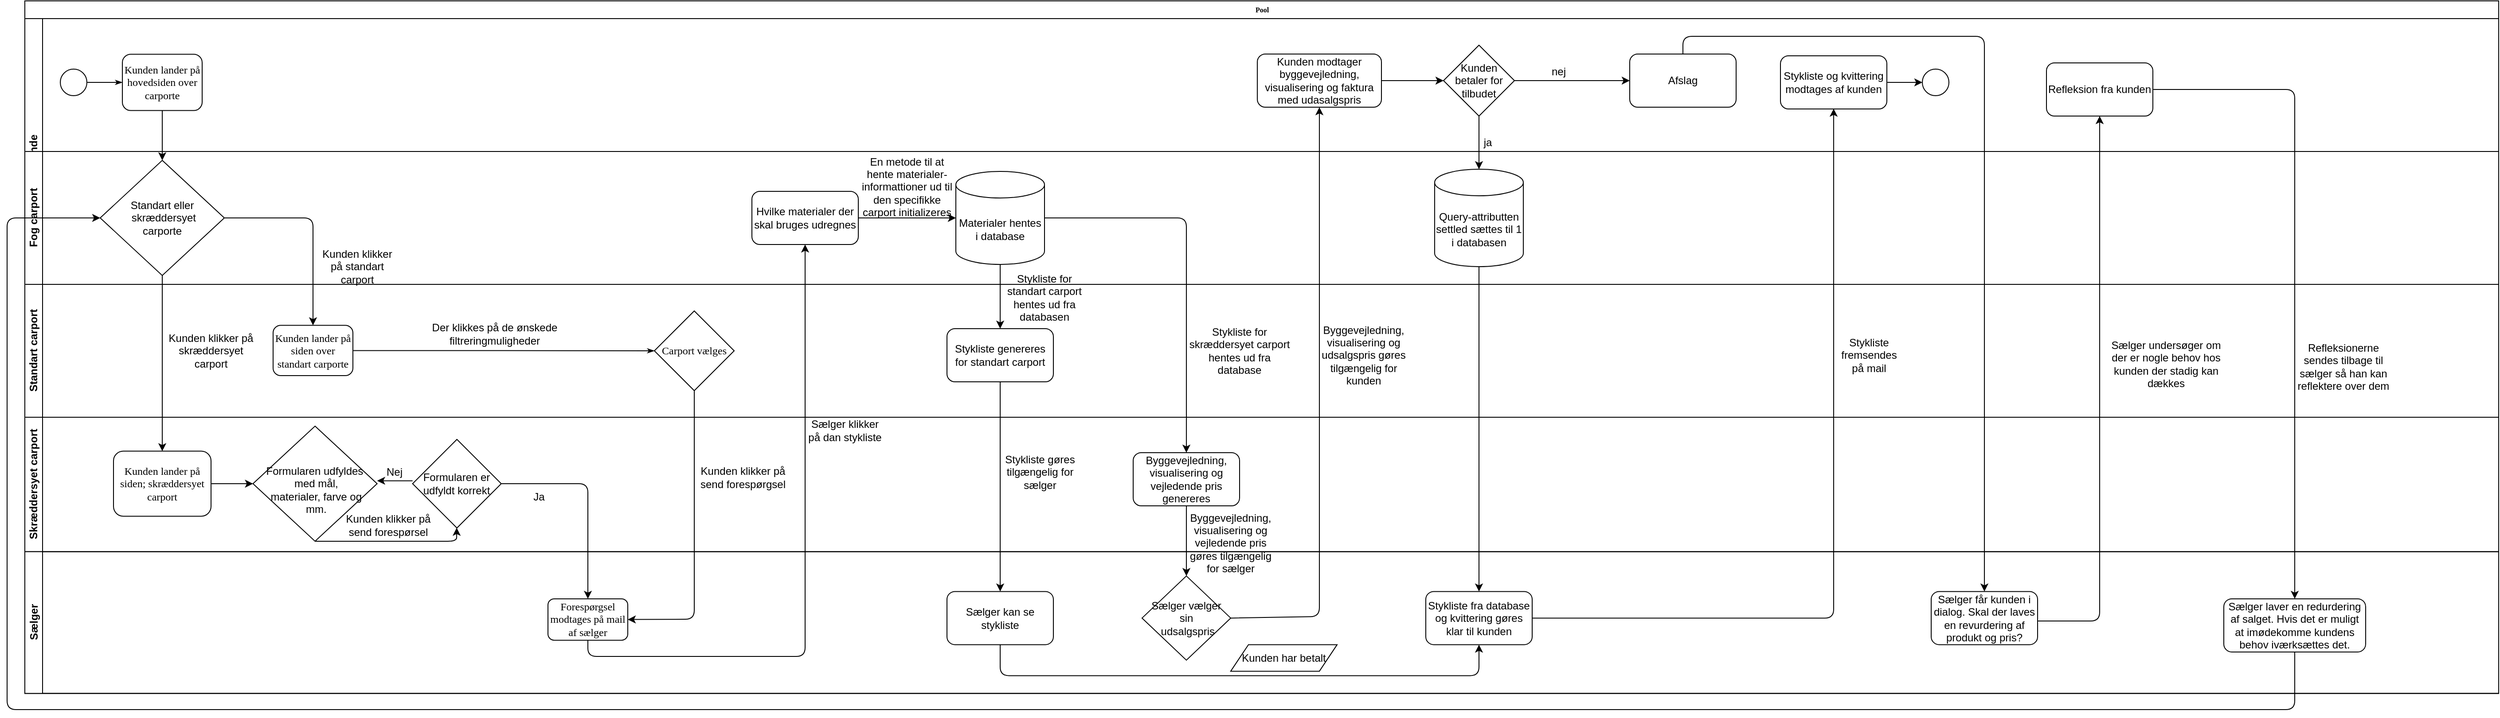 <mxfile version="14.6.10" type="github">
  <diagram name="Page-1" id="c7488fd3-1785-93aa-aadb-54a6760d102a">
    <mxGraphModel dx="1422" dy="715" grid="1" gridSize="10" guides="1" tooltips="1" connect="1" arrows="1" fold="1" page="1" pageScale="1" pageWidth="1100" pageHeight="850" background="#ffffff" math="0" shadow="0">
      <root>
        <mxCell id="0" />
        <mxCell id="1" parent="0" />
        <mxCell id="2b4e8129b02d487f-1" value="Pool" style="swimlane;html=1;childLayout=stackLayout;horizontal=1;startSize=20;horizontalStack=0;rounded=0;shadow=0;labelBackgroundColor=none;strokeWidth=1;fontFamily=Verdana;fontSize=8;align=center;" parent="1" vertex="1">
          <mxGeometry x="170" y="80" width="2790" height="781.69" as="geometry" />
        </mxCell>
        <mxCell id="2b4e8129b02d487f-2" value="Kunde" style="swimlane;html=1;startSize=20;horizontal=0;" parent="2b4e8129b02d487f-1" vertex="1">
          <mxGeometry y="20" width="2790" height="300" as="geometry">
            <mxRectangle y="20" width="680" height="20" as="alternateBounds" />
          </mxGeometry>
        </mxCell>
        <mxCell id="2b4e8129b02d487f-18" style="edgeStyle=orthogonalEdgeStyle;rounded=0;html=1;labelBackgroundColor=none;startArrow=none;startFill=0;startSize=5;endArrow=classicThin;endFill=1;endSize=5;jettySize=auto;orthogonalLoop=1;strokeWidth=1;fontFamily=Verdana;fontSize=8" parent="2b4e8129b02d487f-2" source="2b4e8129b02d487f-5" target="2b4e8129b02d487f-6" edge="1">
          <mxGeometry relative="1" as="geometry" />
        </mxCell>
        <mxCell id="2b4e8129b02d487f-5" value="" style="ellipse;whiteSpace=wrap;html=1;rounded=0;shadow=0;labelBackgroundColor=none;strokeWidth=1;fontFamily=Verdana;fontSize=8;align=center;" parent="2b4e8129b02d487f-2" vertex="1">
          <mxGeometry x="40" y="57" width="30" height="30" as="geometry" />
        </mxCell>
        <mxCell id="2b4e8129b02d487f-6" value="&lt;font style=&quot;font-size: 12px&quot;&gt;Kunden lander på hovedsiden over carporte&lt;/font&gt;" style="rounded=1;whiteSpace=wrap;html=1;shadow=0;labelBackgroundColor=none;strokeWidth=1;fontFamily=Verdana;fontSize=8;align=center;" parent="2b4e8129b02d487f-2" vertex="1">
          <mxGeometry x="110" y="40.25" width="90" height="63.5" as="geometry" />
        </mxCell>
        <mxCell id="7Sn1ghP0QjaeYrTUXI2Q-8" value="Kunden modtager byggevejledning, visualisering og faktura med udasalgspris" style="rounded=1;whiteSpace=wrap;html=1;" parent="2b4e8129b02d487f-2" vertex="1">
          <mxGeometry x="1390" y="40" width="140" height="60" as="geometry" />
        </mxCell>
        <mxCell id="tzsEOKulzjB3xu4Um2Aj-2" value="" style="endArrow=classic;html=1;exitX=1;exitY=0.5;exitDx=0;exitDy=0;entryX=0;entryY=0.5;entryDx=0;entryDy=0;" parent="2b4e8129b02d487f-2" source="7Sn1ghP0QjaeYrTUXI2Q-8" target="tzsEOKulzjB3xu4Um2Aj-1" edge="1">
          <mxGeometry width="50" height="50" relative="1" as="geometry">
            <mxPoint x="1540" y="110" as="sourcePoint" />
            <mxPoint x="1550" y="70" as="targetPoint" />
          </mxGeometry>
        </mxCell>
        <mxCell id="tzsEOKulzjB3xu4Um2Aj-1" value="Kunden betaler for tilbudet" style="rhombus;whiteSpace=wrap;html=1;" parent="2b4e8129b02d487f-2" vertex="1">
          <mxGeometry x="1600" y="30" width="80" height="80" as="geometry" />
        </mxCell>
        <mxCell id="2b4e8129b02d487f-3" value="Fog carport" style="swimlane;html=1;startSize=20;horizontal=0;" parent="2b4e8129b02d487f-2" vertex="1">
          <mxGeometry y="150" width="2790" height="150" as="geometry" />
        </mxCell>
        <mxCell id="TK4KHCmlHmji3xtEz4MB-1" value="Standart eller&lt;br&gt;&amp;nbsp;skræddersyet&lt;br&gt;carporte" style="rhombus;whiteSpace=wrap;html=1;" parent="2b4e8129b02d487f-3" vertex="1">
          <mxGeometry x="85" y="10" width="140" height="130" as="geometry" />
        </mxCell>
        <mxCell id="TK4KHCmlHmji3xtEz4MB-7" value="Kunden klikker på standart carport" style="text;html=1;strokeColor=none;fillColor=none;align=center;verticalAlign=middle;whiteSpace=wrap;rounded=0;" parent="2b4e8129b02d487f-3" vertex="1">
          <mxGeometry x="330" y="120" width="90" height="20" as="geometry" />
        </mxCell>
        <mxCell id="7Sn1ghP0QjaeYrTUXI2Q-4" value="Hvilke materialer der skal bruges udregnes" style="rounded=1;whiteSpace=wrap;html=1;" parent="2b4e8129b02d487f-3" vertex="1">
          <mxGeometry x="820" y="45" width="120" height="60" as="geometry" />
        </mxCell>
        <mxCell id="cRBjWWYuR_NZp4JxylkW-3" value="Materialer hentes i database" style="shape=cylinder3;whiteSpace=wrap;html=1;boundedLbl=1;backgroundOutline=1;size=15;" parent="2b4e8129b02d487f-3" vertex="1">
          <mxGeometry x="1050" y="22.5" width="100" height="105" as="geometry" />
        </mxCell>
        <mxCell id="7Sn1ghP0QjaeYrTUXI2Q-5" value="" style="endArrow=classic;html=1;exitX=1;exitY=0.5;exitDx=0;exitDy=0;entryX=0;entryY=0.5;entryDx=0;entryDy=0;entryPerimeter=0;" parent="2b4e8129b02d487f-3" source="7Sn1ghP0QjaeYrTUXI2Q-4" target="cRBjWWYuR_NZp4JxylkW-3" edge="1">
          <mxGeometry width="50" height="50" relative="1" as="geometry">
            <mxPoint x="950" y="100" as="sourcePoint" />
            <mxPoint x="1000" y="50" as="targetPoint" />
          </mxGeometry>
        </mxCell>
        <mxCell id="tzsEOKulzjB3xu4Um2Aj-18" value="En metode til at hente materialer-informattioner ud til den specifikke carport initializeres" style="text;html=1;strokeColor=none;fillColor=none;align=center;verticalAlign=middle;whiteSpace=wrap;rounded=0;" parent="2b4e8129b02d487f-3" vertex="1">
          <mxGeometry x="940" y="30" width="110" height="20" as="geometry" />
        </mxCell>
        <mxCell id="tzsEOKulzjB3xu4Um2Aj-53" value="Query-attributten settled sættes til 1 i databasen" style="shape=cylinder3;whiteSpace=wrap;html=1;boundedLbl=1;backgroundOutline=1;size=15;" parent="2b4e8129b02d487f-3" vertex="1">
          <mxGeometry x="1590" y="20" width="100" height="110" as="geometry" />
        </mxCell>
        <mxCell id="cRBjWWYuR_NZp4JxylkW-1" value="" style="endArrow=classic;html=1;exitX=0.5;exitY=1;exitDx=0;exitDy=0;entryX=0.5;entryY=0;entryDx=0;entryDy=0;" parent="2b4e8129b02d487f-2" source="2b4e8129b02d487f-6" target="TK4KHCmlHmji3xtEz4MB-1" edge="1">
          <mxGeometry width="50" height="50" relative="1" as="geometry">
            <mxPoint x="150" y="160" as="sourcePoint" />
            <mxPoint x="200" y="110" as="targetPoint" />
          </mxGeometry>
        </mxCell>
        <mxCell id="tzsEOKulzjB3xu4Um2Aj-10" value="" style="endArrow=classic;html=1;exitX=1;exitY=0.5;exitDx=0;exitDy=0;entryX=0;entryY=0.5;entryDx=0;entryDy=0;" parent="2b4e8129b02d487f-2" source="tzsEOKulzjB3xu4Um2Aj-1" target="tzsEOKulzjB3xu4Um2Aj-12" edge="1">
          <mxGeometry width="50" height="50" relative="1" as="geometry">
            <mxPoint x="1710" y="100" as="sourcePoint" />
            <mxPoint x="1760" y="70" as="targetPoint" />
          </mxGeometry>
        </mxCell>
        <mxCell id="tzsEOKulzjB3xu4Um2Aj-11" value="nej" style="text;html=1;strokeColor=none;fillColor=none;align=center;verticalAlign=middle;whiteSpace=wrap;rounded=0;" parent="2b4e8129b02d487f-2" vertex="1">
          <mxGeometry x="1710" y="50" width="40" height="20" as="geometry" />
        </mxCell>
        <mxCell id="tzsEOKulzjB3xu4Um2Aj-12" value="Afslag" style="rounded=1;whiteSpace=wrap;html=1;" parent="2b4e8129b02d487f-2" vertex="1">
          <mxGeometry x="1810" y="40" width="120" height="60" as="geometry" />
        </mxCell>
        <mxCell id="rhigw6PtUiJ9hn-NOSnQ-4" style="edgeStyle=orthogonalEdgeStyle;rounded=0;orthogonalLoop=1;jettySize=auto;html=1;entryX=0;entryY=0.5;entryDx=0;entryDy=0;" parent="2b4e8129b02d487f-2" source="tzsEOKulzjB3xu4Um2Aj-45" target="rhigw6PtUiJ9hn-NOSnQ-2" edge="1">
          <mxGeometry relative="1" as="geometry" />
        </mxCell>
        <mxCell id="tzsEOKulzjB3xu4Um2Aj-45" value="Stykliste og kvittering modtages af kunden" style="rounded=1;whiteSpace=wrap;html=1;" parent="2b4e8129b02d487f-2" vertex="1">
          <mxGeometry x="1980" y="42" width="120" height="60" as="geometry" />
        </mxCell>
        <mxCell id="tzsEOKulzjB3xu4Um2Aj-52" value="Refleksion fra kunden" style="rounded=1;whiteSpace=wrap;html=1;" parent="2b4e8129b02d487f-2" vertex="1">
          <mxGeometry x="2280" y="50" width="120" height="60" as="geometry" />
        </mxCell>
        <mxCell id="tzsEOKulzjB3xu4Um2Aj-54" value="" style="endArrow=classic;html=1;exitX=0.5;exitY=1;exitDx=0;exitDy=0;entryX=0.5;entryY=0;entryDx=0;entryDy=0;entryPerimeter=0;" parent="2b4e8129b02d487f-2" source="tzsEOKulzjB3xu4Um2Aj-1" target="tzsEOKulzjB3xu4Um2Aj-53" edge="1">
          <mxGeometry width="50" height="50" relative="1" as="geometry">
            <mxPoint x="1240" y="520" as="sourcePoint" />
            <mxPoint x="1290" y="470" as="targetPoint" />
          </mxGeometry>
        </mxCell>
        <mxCell id="tzsEOKulzjB3xu4Um2Aj-6" value="ja" style="text;html=1;strokeColor=none;fillColor=none;align=center;verticalAlign=middle;whiteSpace=wrap;rounded=0;" parent="2b4e8129b02d487f-2" vertex="1">
          <mxGeometry x="1630" y="130" width="40" height="20" as="geometry" />
        </mxCell>
        <mxCell id="rhigw6PtUiJ9hn-NOSnQ-2" value="" style="ellipse;whiteSpace=wrap;html=1;rounded=0;shadow=0;labelBackgroundColor=none;strokeWidth=1;fontFamily=Verdana;fontSize=8;align=center;" parent="2b4e8129b02d487f-2" vertex="1">
          <mxGeometry x="2140" y="57" width="30" height="30" as="geometry" />
        </mxCell>
        <mxCell id="TK4KHCmlHmji3xtEz4MB-6" value="" style="endArrow=classic;html=1;entryX=0.5;entryY=0;entryDx=0;entryDy=0;exitX=1;exitY=0.5;exitDx=0;exitDy=0;" parent="2b4e8129b02d487f-1" source="TK4KHCmlHmji3xtEz4MB-1" target="2b4e8129b02d487f-14" edge="1">
          <mxGeometry width="50" height="50" relative="1" as="geometry">
            <mxPoint x="150" y="320" as="sourcePoint" />
            <mxPoint x="360" y="330" as="targetPoint" />
            <Array as="points">
              <mxPoint x="325" y="245" />
            </Array>
          </mxGeometry>
        </mxCell>
        <mxCell id="2b4e8129b02d487f-4" value="Standart&amp;nbsp;carport" style="swimlane;html=1;startSize=20;horizontal=0;" parent="2b4e8129b02d487f-1" vertex="1">
          <mxGeometry y="320" width="2790" height="150" as="geometry">
            <mxRectangle y="320" width="1200" height="20" as="alternateBounds" />
          </mxGeometry>
        </mxCell>
        <mxCell id="2b4e8129b02d487f-14" value="&lt;font style=&quot;font-size: 12px&quot;&gt;Kunden lander på siden over standart carporte&lt;/font&gt;" style="rounded=1;whiteSpace=wrap;html=1;shadow=0;labelBackgroundColor=none;strokeWidth=1;fontFamily=Verdana;fontSize=8;align=center;" parent="2b4e8129b02d487f-4" vertex="1">
          <mxGeometry x="280" y="46.25" width="90" height="56.75" as="geometry" />
        </mxCell>
        <mxCell id="TK4KHCmlHmji3xtEz4MB-10" value="Kunden klikker på skræddersyet carport" style="text;html=1;strokeColor=none;fillColor=none;align=center;verticalAlign=middle;whiteSpace=wrap;rounded=0;rotation=0;" parent="2b4e8129b02d487f-4" vertex="1">
          <mxGeometry x="160" y="70.38" width="100" height="9.25" as="geometry" />
        </mxCell>
        <mxCell id="2b4e8129b02d487f-15" value="&lt;font style=&quot;font-size: 12px&quot;&gt;Carport vælges&lt;/font&gt;" style="strokeWidth=1;html=1;shape=mxgraph.flowchart.decision;whiteSpace=wrap;rounded=1;shadow=0;labelBackgroundColor=none;fontFamily=Verdana;fontSize=8;align=center;" parent="2b4e8129b02d487f-4" vertex="1">
          <mxGeometry x="710" y="30" width="90" height="90" as="geometry" />
        </mxCell>
        <mxCell id="2b4e8129b02d487f-28" style="edgeStyle=orthogonalEdgeStyle;rounded=0;html=1;labelBackgroundColor=none;startArrow=none;startFill=0;startSize=5;endArrow=classicThin;endFill=1;endSize=5;jettySize=auto;orthogonalLoop=1;strokeWidth=1;fontFamily=Verdana;fontSize=8;" parent="2b4e8129b02d487f-4" source="2b4e8129b02d487f-14" target="2b4e8129b02d487f-15" edge="1">
          <mxGeometry relative="1" as="geometry" />
        </mxCell>
        <mxCell id="TK4KHCmlHmji3xtEz4MB-15" value="Der klikkes på de ønskede filtreringmuligheder" style="text;html=1;strokeColor=none;fillColor=none;align=center;verticalAlign=middle;whiteSpace=wrap;rounded=0;" parent="2b4e8129b02d487f-4" vertex="1">
          <mxGeometry x="450" y="46.25" width="160" height="20" as="geometry" />
        </mxCell>
        <mxCell id="tzsEOKulzjB3xu4Um2Aj-21" value="Byggevejledning, visualisering og udsalgspris gøres tilgængelig for kunden" style="text;html=1;strokeColor=none;fillColor=none;align=center;verticalAlign=middle;whiteSpace=wrap;rounded=0;" parent="2b4e8129b02d487f-4" vertex="1">
          <mxGeometry x="1460" y="70" width="100" height="20" as="geometry" />
        </mxCell>
        <mxCell id="tzsEOKulzjB3xu4Um2Aj-24" value="Stykliste genereres for standart carport" style="rounded=1;whiteSpace=wrap;html=1;" parent="2b4e8129b02d487f-4" vertex="1">
          <mxGeometry x="1040" y="50" width="120" height="60" as="geometry" />
        </mxCell>
        <mxCell id="tzsEOKulzjB3xu4Um2Aj-27" value="Stykliste for standart carport hentes ud fra databasen" style="text;html=1;strokeColor=none;fillColor=none;align=center;verticalAlign=middle;whiteSpace=wrap;rounded=0;" parent="2b4e8129b02d487f-4" vertex="1">
          <mxGeometry x="1100" y="5" width="100" height="20" as="geometry" />
        </mxCell>
        <mxCell id="tzsEOKulzjB3xu4Um2Aj-46" value="Stykliste fremsendes på mail" style="text;html=1;strokeColor=none;fillColor=none;align=center;verticalAlign=middle;whiteSpace=wrap;rounded=0;" parent="2b4e8129b02d487f-4" vertex="1">
          <mxGeometry x="2060" y="70" width="40" height="20" as="geometry" />
        </mxCell>
        <mxCell id="tzsEOKulzjB3xu4Um2Aj-58" value="Sælger undersøger om der er nogle behov hos kunden der stadig kan dækkes" style="text;html=1;strokeColor=none;fillColor=none;align=center;verticalAlign=middle;whiteSpace=wrap;rounded=0;" parent="2b4e8129b02d487f-4" vertex="1">
          <mxGeometry x="2350" y="79.63" width="130" height="20" as="geometry" />
        </mxCell>
        <mxCell id="tzsEOKulzjB3xu4Um2Aj-60" value="Refleksionerne sendes tilbage til sælger så han kan reflektere over dem" style="text;html=1;strokeColor=none;fillColor=none;align=center;verticalAlign=middle;whiteSpace=wrap;rounded=0;" parent="2b4e8129b02d487f-4" vertex="1">
          <mxGeometry x="2560" y="83" width="110" height="20" as="geometry" />
        </mxCell>
        <mxCell id="tzsEOKulzjB3xu4Um2Aj-19" value="Stykliste for skræddersyet carport hentes ud fra database" style="text;html=1;strokeColor=none;fillColor=none;align=center;verticalAlign=middle;whiteSpace=wrap;rounded=0;" parent="2b4e8129b02d487f-4" vertex="1">
          <mxGeometry x="1310" y="60" width="120" height="30" as="geometry" />
        </mxCell>
        <mxCell id="TK4KHCmlHmji3xtEz4MB-21" value="" style="endArrow=classic;html=1;exitX=0.5;exitY=1;exitDx=0;exitDy=0;entryX=0.5;entryY=0;entryDx=0;entryDy=0;" parent="2b4e8129b02d487f-1" source="TK4KHCmlHmji3xtEz4MB-1" target="TK4KHCmlHmji3xtEz4MB-16" edge="1">
          <mxGeometry width="50" height="50" relative="1" as="geometry">
            <mxPoint x="220" y="320" as="sourcePoint" />
            <mxPoint x="270" y="270" as="targetPoint" />
          </mxGeometry>
        </mxCell>
        <mxCell id="TK4KHCmlHmji3xtEz4MB-18" value="" style="endArrow=classic;html=1;exitX=0.5;exitY=1;exitDx=0;exitDy=0;exitPerimeter=0;entryX=1;entryY=0.5;entryDx=0;entryDy=0;" parent="2b4e8129b02d487f-1" source="2b4e8129b02d487f-15" target="TK4KHCmlHmji3xtEz4MB-11" edge="1">
          <mxGeometry width="50" height="50" relative="1" as="geometry">
            <mxPoint x="610" y="449.62" as="sourcePoint" />
            <mxPoint x="755" y="695" as="targetPoint" />
            <Array as="points">
              <mxPoint x="755" y="698" />
            </Array>
          </mxGeometry>
        </mxCell>
        <mxCell id="cRBjWWYuR_NZp4JxylkW-8" value="" style="endArrow=classic;html=1;exitX=0.5;exitY=1;exitDx=0;exitDy=0;entryX=0.5;entryY=0;entryDx=0;entryDy=0;" parent="2b4e8129b02d487f-1" source="cRBjWWYuR_NZp4JxylkW-5" target="cRBjWWYuR_NZp4JxylkW-9" edge="1">
          <mxGeometry width="50" height="50" relative="1" as="geometry">
            <mxPoint x="1060" y="340" as="sourcePoint" />
            <mxPoint x="1060" y="630" as="targetPoint" />
          </mxGeometry>
        </mxCell>
        <mxCell id="TK4KHCmlHmji3xtEz4MB-5" value="Skræddersyet carport" style="swimlane;html=1;startSize=20;horizontal=0;" parent="2b4e8129b02d487f-1" vertex="1">
          <mxGeometry y="470" width="2790" height="151.69" as="geometry" />
        </mxCell>
        <mxCell id="TK4KHCmlHmji3xtEz4MB-8" value="&lt;br&gt;Formularen udfyldes&lt;br&gt;&amp;nbsp;med mål,&lt;br&gt;&amp;nbsp;materialer, farve og&lt;br&gt;&amp;nbsp;mm." style="rhombus;whiteSpace=wrap;html=1;" parent="TK4KHCmlHmji3xtEz4MB-5" vertex="1">
          <mxGeometry x="257.31" y="10" width="140" height="130" as="geometry" />
        </mxCell>
        <mxCell id="TK4KHCmlHmji3xtEz4MB-16" value="&lt;font style=&quot;font-size: 12px&quot;&gt;Kunden lander på siden; skræddersyet carport&lt;/font&gt;" style="rounded=1;whiteSpace=wrap;html=1;shadow=0;labelBackgroundColor=none;strokeWidth=1;fontFamily=Verdana;fontSize=8;align=center;" parent="TK4KHCmlHmji3xtEz4MB-5" vertex="1">
          <mxGeometry x="100" y="38.31" width="110" height="73.38" as="geometry" />
        </mxCell>
        <mxCell id="TK4KHCmlHmji3xtEz4MB-17" value="" style="endArrow=classic;html=1;exitX=1;exitY=0.5;exitDx=0;exitDy=0;entryX=0;entryY=0.5;entryDx=0;entryDy=0;" parent="TK4KHCmlHmji3xtEz4MB-5" source="TK4KHCmlHmji3xtEz4MB-16" target="TK4KHCmlHmji3xtEz4MB-8" edge="1">
          <mxGeometry width="50" height="50" relative="1" as="geometry">
            <mxPoint x="260" y="10" as="sourcePoint" />
            <mxPoint x="310" y="-40" as="targetPoint" />
          </mxGeometry>
        </mxCell>
        <mxCell id="TK4KHCmlHmji3xtEz4MB-29" value="Nej" style="text;html=1;strokeColor=none;fillColor=none;align=center;verticalAlign=middle;whiteSpace=wrap;rounded=0;" parent="TK4KHCmlHmji3xtEz4MB-5" vertex="1">
          <mxGeometry x="397.31" y="51.69" width="40" height="20" as="geometry" />
        </mxCell>
        <mxCell id="TK4KHCmlHmji3xtEz4MB-30" value="Kunden klikker på send forespørgsel" style="text;html=1;strokeColor=none;fillColor=none;align=center;verticalAlign=middle;whiteSpace=wrap;rounded=0;" parent="TK4KHCmlHmji3xtEz4MB-5" vertex="1">
          <mxGeometry x="760" y="50" width="100" height="35.85" as="geometry" />
        </mxCell>
        <mxCell id="TK4KHCmlHmji3xtEz4MB-24" value="Formularen er udfyldt korrekt" style="rhombus;whiteSpace=wrap;html=1;" parent="TK4KHCmlHmji3xtEz4MB-5" vertex="1">
          <mxGeometry x="437.31" y="25" width="100" height="100" as="geometry" />
        </mxCell>
        <mxCell id="TK4KHCmlHmji3xtEz4MB-14" value="" style="endArrow=classic;html=1;exitX=0.5;exitY=1;exitDx=0;exitDy=0;" parent="TK4KHCmlHmji3xtEz4MB-5" source="TK4KHCmlHmji3xtEz4MB-8" target="TK4KHCmlHmji3xtEz4MB-24" edge="1">
          <mxGeometry width="50" height="50" relative="1" as="geometry">
            <mxPoint x="260" y="70" as="sourcePoint" />
            <mxPoint x="370" y="225" as="targetPoint" />
            <Array as="points">
              <mxPoint x="487" y="140" />
            </Array>
          </mxGeometry>
        </mxCell>
        <mxCell id="TK4KHCmlHmji3xtEz4MB-23" value="Kunden klikker på send forespørsel" style="text;html=1;strokeColor=none;fillColor=none;align=center;verticalAlign=middle;whiteSpace=wrap;rounded=0;" parent="TK4KHCmlHmji3xtEz4MB-5" vertex="1">
          <mxGeometry x="360" y="111.69" width="100" height="20" as="geometry" />
        </mxCell>
        <mxCell id="TK4KHCmlHmji3xtEz4MB-34" value="" style="endArrow=classic;html=1;entryX=0;entryY=1;entryDx=0;entryDy=0;exitX=1;exitY=1;exitDx=0;exitDy=0;" parent="TK4KHCmlHmji3xtEz4MB-5" source="TK4KHCmlHmji3xtEz4MB-29" target="TK4KHCmlHmji3xtEz4MB-29" edge="1">
          <mxGeometry width="50" height="50" relative="1" as="geometry">
            <mxPoint x="430" y="230" as="sourcePoint" />
            <mxPoint x="480" y="180" as="targetPoint" />
          </mxGeometry>
        </mxCell>
        <mxCell id="TK4KHCmlHmji3xtEz4MB-28" value="Ja" style="text;html=1;strokeColor=none;fillColor=none;align=center;verticalAlign=middle;whiteSpace=wrap;rounded=0;" parent="TK4KHCmlHmji3xtEz4MB-5" vertex="1">
          <mxGeometry x="560" y="80" width="40" height="20" as="geometry" />
        </mxCell>
        <mxCell id="tzsEOKulzjB3xu4Um2Aj-28" value="Stykliste gøres tilgængelig for sælger" style="text;html=1;strokeColor=none;fillColor=none;align=center;verticalAlign=middle;whiteSpace=wrap;rounded=0;" parent="TK4KHCmlHmji3xtEz4MB-5" vertex="1">
          <mxGeometry x="1100" y="51.69" width="90" height="20" as="geometry" />
        </mxCell>
        <mxCell id="cRBjWWYuR_NZp4JxylkW-5" value="Byggevejledning, visualisering og vejledende pris genereres" style="rounded=1;whiteSpace=wrap;html=1;" parent="TK4KHCmlHmji3xtEz4MB-5" vertex="1">
          <mxGeometry x="1250" y="40" width="120" height="60" as="geometry" />
        </mxCell>
        <mxCell id="tzsEOKulzjB3xu4Um2Aj-20" value="Byggevejledning, visualisering og vejledende pris gøres tilgængelig for sælger" style="text;html=1;strokeColor=none;fillColor=none;align=center;verticalAlign=middle;whiteSpace=wrap;rounded=0;" parent="TK4KHCmlHmji3xtEz4MB-5" vertex="1">
          <mxGeometry x="1310" y="131.69" width="100" height="20" as="geometry" />
        </mxCell>
        <mxCell id="tzsEOKulzjB3xu4Um2Aj-17" value="Sælger klikker på dan stykliste" style="text;html=1;strokeColor=none;fillColor=none;align=center;verticalAlign=middle;whiteSpace=wrap;rounded=0;" parent="TK4KHCmlHmji3xtEz4MB-5" vertex="1">
          <mxGeometry x="880" y="5" width="90" height="20" as="geometry" />
        </mxCell>
        <mxCell id="TK4KHCmlHmji3xtEz4MB-4" value="Sælger" style="swimlane;html=1;startSize=20;horizontal=0;" parent="2b4e8129b02d487f-1" vertex="1">
          <mxGeometry y="621.69" width="2790" height="160" as="geometry" />
        </mxCell>
        <mxCell id="tzsEOKulzjB3xu4Um2Aj-35" value="" style="shape=parallelogram;perimeter=parallelogramPerimeter;whiteSpace=wrap;html=1;fixedSize=1;" parent="TK4KHCmlHmji3xtEz4MB-4" vertex="1">
          <mxGeometry x="1360" y="105" width="120" height="30" as="geometry" />
        </mxCell>
        <mxCell id="TK4KHCmlHmji3xtEz4MB-11" value="&lt;font style=&quot;font-size: 12px&quot;&gt;Forespørgsel modtages på mail af sælger&lt;/font&gt;" style="rounded=1;whiteSpace=wrap;html=1;shadow=0;labelBackgroundColor=none;strokeWidth=1;fontFamily=Verdana;fontSize=8;align=center;" parent="TK4KHCmlHmji3xtEz4MB-4" vertex="1">
          <mxGeometry x="590" y="53.25" width="90" height="46.75" as="geometry" />
        </mxCell>
        <mxCell id="cRBjWWYuR_NZp4JxylkW-9" value="Sælger vælger&lt;br&gt;sin&lt;br&gt;&amp;nbsp;udsalgspris" style="rhombus;whiteSpace=wrap;html=1;" parent="TK4KHCmlHmji3xtEz4MB-4" vertex="1">
          <mxGeometry x="1260" y="27.5" width="100" height="95" as="geometry" />
        </mxCell>
        <mxCell id="tzsEOKulzjB3xu4Um2Aj-26" value="Sælger kan se stykliste" style="rounded=1;whiteSpace=wrap;html=1;" parent="TK4KHCmlHmji3xtEz4MB-4" vertex="1">
          <mxGeometry x="1040" y="45" width="120" height="60" as="geometry" />
        </mxCell>
        <mxCell id="tzsEOKulzjB3xu4Um2Aj-32" value="Stykliste fra database og kvittering gøres klar til kunden" style="rounded=1;whiteSpace=wrap;html=1;" parent="TK4KHCmlHmji3xtEz4MB-4" vertex="1">
          <mxGeometry x="1580" y="45" width="120" height="60" as="geometry" />
        </mxCell>
        <mxCell id="tzsEOKulzjB3xu4Um2Aj-33" value="" style="endArrow=classic;html=1;exitX=0.5;exitY=1;exitDx=0;exitDy=0;entryX=0.5;entryY=1;entryDx=0;entryDy=0;" parent="TK4KHCmlHmji3xtEz4MB-4" source="tzsEOKulzjB3xu4Um2Aj-26" target="tzsEOKulzjB3xu4Um2Aj-32" edge="1">
          <mxGeometry width="50" height="50" relative="1" as="geometry">
            <mxPoint x="1500" y="40" as="sourcePoint" />
            <mxPoint x="1550" y="-10" as="targetPoint" />
            <Array as="points">
              <mxPoint x="1100" y="140" />
              <mxPoint x="1370" y="140" />
              <mxPoint x="1640" y="140" />
            </Array>
          </mxGeometry>
        </mxCell>
        <mxCell id="tzsEOKulzjB3xu4Um2Aj-34" value="Kunden har betalt" style="text;html=1;strokeColor=none;fillColor=none;align=center;verticalAlign=middle;whiteSpace=wrap;rounded=0;" parent="TK4KHCmlHmji3xtEz4MB-4" vertex="1">
          <mxGeometry x="1370" y="110" width="100" height="20" as="geometry" />
        </mxCell>
        <mxCell id="tzsEOKulzjB3xu4Um2Aj-43" value="" style="endArrow=classic;html=1;exitX=1;exitY=0.5;exitDx=0;exitDy=0;" parent="TK4KHCmlHmji3xtEz4MB-4" source="tzsEOKulzjB3xu4Um2Aj-32" edge="1">
          <mxGeometry width="50" height="50" relative="1" as="geometry">
            <mxPoint x="1720" y="80" as="sourcePoint" />
            <mxPoint x="2040" y="-500" as="targetPoint" />
            <Array as="points">
              <mxPoint x="1750" y="75" />
              <mxPoint x="2040" y="75" />
              <mxPoint x="2040" y="-380" />
            </Array>
          </mxGeometry>
        </mxCell>
        <mxCell id="tzsEOKulzjB3xu4Um2Aj-50" value="Sælger får kunden i dialog. Skal der laves en revurdering af produkt og pris?" style="rounded=1;whiteSpace=wrap;html=1;" parent="TK4KHCmlHmji3xtEz4MB-4" vertex="1">
          <mxGeometry x="2150" y="45" width="120" height="60" as="geometry" />
        </mxCell>
        <mxCell id="tzsEOKulzjB3xu4Um2Aj-41" value="Sælger laver en redurdering af salget. Hvis det er muligt at imødekomme kundens behov iværksættes det." style="rounded=1;whiteSpace=wrap;html=1;" parent="TK4KHCmlHmji3xtEz4MB-4" vertex="1">
          <mxGeometry x="2480" y="53.25" width="160" height="60" as="geometry" />
        </mxCell>
        <mxCell id="7Sn1ghP0QjaeYrTUXI2Q-7" value="" style="endArrow=classic;html=1;exitX=1;exitY=0.5;exitDx=0;exitDy=0;entryX=0.5;entryY=1;entryDx=0;entryDy=0;" parent="2b4e8129b02d487f-1" source="cRBjWWYuR_NZp4JxylkW-9" target="7Sn1ghP0QjaeYrTUXI2Q-8" edge="1">
          <mxGeometry width="50" height="50" relative="1" as="geometry">
            <mxPoint x="1350" y="720" as="sourcePoint" />
            <mxPoint x="1460" y="130" as="targetPoint" />
            <Array as="points">
              <mxPoint x="1460" y="695" />
            </Array>
          </mxGeometry>
        </mxCell>
        <mxCell id="tzsEOKulzjB3xu4Um2Aj-23" value="" style="endArrow=classic;html=1;exitX=0.5;exitY=1;exitDx=0;exitDy=0;exitPerimeter=0;" parent="2b4e8129b02d487f-1" source="cRBjWWYuR_NZp4JxylkW-3" target="tzsEOKulzjB3xu4Um2Aj-24" edge="1">
          <mxGeometry width="50" height="50" relative="1" as="geometry">
            <mxPoint x="1180" y="400" as="sourcePoint" />
            <mxPoint x="1100" y="350" as="targetPoint" />
          </mxGeometry>
        </mxCell>
        <mxCell id="tzsEOKulzjB3xu4Um2Aj-25" value="" style="endArrow=classic;html=1;exitX=0.5;exitY=1;exitDx=0;exitDy=0;entryX=0.5;entryY=0;entryDx=0;entryDy=0;" parent="2b4e8129b02d487f-1" source="tzsEOKulzjB3xu4Um2Aj-24" target="tzsEOKulzjB3xu4Um2Aj-26" edge="1">
          <mxGeometry width="50" height="50" relative="1" as="geometry">
            <mxPoint x="1100" y="480" as="sourcePoint" />
            <mxPoint x="1100" y="650" as="targetPoint" />
            <Array as="points">
              <mxPoint x="1100" y="560" />
            </Array>
          </mxGeometry>
        </mxCell>
        <mxCell id="tzsEOKulzjB3xu4Um2Aj-40" value="" style="endArrow=classic;html=1;exitX=0.5;exitY=0;exitDx=0;exitDy=0;entryX=0.5;entryY=0;entryDx=0;entryDy=0;" parent="2b4e8129b02d487f-1" source="tzsEOKulzjB3xu4Um2Aj-12" target="tzsEOKulzjB3xu4Um2Aj-50" edge="1">
          <mxGeometry width="50" height="50" relative="1" as="geometry">
            <mxPoint x="1880" y="180" as="sourcePoint" />
            <mxPoint x="2210" y="630" as="targetPoint" />
            <Array as="points">
              <mxPoint x="1870" y="40" />
              <mxPoint x="2210" y="40" />
            </Array>
          </mxGeometry>
        </mxCell>
        <mxCell id="tzsEOKulzjB3xu4Um2Aj-55" value="" style="endArrow=classic;html=1;exitX=0.5;exitY=1;exitDx=0;exitDy=0;exitPerimeter=0;entryX=0.5;entryY=0;entryDx=0;entryDy=0;" parent="2b4e8129b02d487f-1" source="tzsEOKulzjB3xu4Um2Aj-53" target="tzsEOKulzjB3xu4Um2Aj-32" edge="1">
          <mxGeometry width="50" height="50" relative="1" as="geometry">
            <mxPoint x="1650" y="380" as="sourcePoint" />
            <mxPoint x="1700" y="330" as="targetPoint" />
          </mxGeometry>
        </mxCell>
        <mxCell id="tzsEOKulzjB3xu4Um2Aj-57" value="" style="endArrow=classic;html=1;entryX=0.5;entryY=1;entryDx=0;entryDy=0;" parent="2b4e8129b02d487f-1" target="tzsEOKulzjB3xu4Um2Aj-52" edge="1">
          <mxGeometry width="50" height="50" relative="1" as="geometry">
            <mxPoint x="2270" y="700" as="sourcePoint" />
            <mxPoint x="2360" y="670" as="targetPoint" />
            <Array as="points">
              <mxPoint x="2340" y="700" />
            </Array>
          </mxGeometry>
        </mxCell>
        <mxCell id="tzsEOKulzjB3xu4Um2Aj-59" value="" style="endArrow=classic;html=1;exitX=1;exitY=0.5;exitDx=0;exitDy=0;entryX=0.5;entryY=0;entryDx=0;entryDy=0;" parent="2b4e8129b02d487f-1" source="tzsEOKulzjB3xu4Um2Aj-52" target="tzsEOKulzjB3xu4Um2Aj-41" edge="1">
          <mxGeometry width="50" height="50" relative="1" as="geometry">
            <mxPoint x="2440" y="140" as="sourcePoint" />
            <mxPoint x="2522.857" y="680" as="targetPoint" />
            <Array as="points">
              <mxPoint x="2560" y="100" />
            </Array>
          </mxGeometry>
        </mxCell>
        <mxCell id="tzsEOKulzjB3xu4Um2Aj-61" value="" style="endArrow=classic;html=1;exitX=0.5;exitY=1;exitDx=0;exitDy=0;entryX=0;entryY=0.5;entryDx=0;entryDy=0;" parent="2b4e8129b02d487f-1" source="tzsEOKulzjB3xu4Um2Aj-41" target="TK4KHCmlHmji3xtEz4MB-1" edge="1">
          <mxGeometry width="50" height="50" relative="1" as="geometry">
            <mxPoint x="2560" y="810" as="sourcePoint" />
            <mxPoint x="-20" y="240" as="targetPoint" />
            <Array as="points">
              <mxPoint x="2560" y="800" />
              <mxPoint x="-20" y="800" />
              <mxPoint x="-20" y="245" />
            </Array>
          </mxGeometry>
        </mxCell>
        <mxCell id="7Sn1ghP0QjaeYrTUXI2Q-6" value="" style="endArrow=classic;html=1;exitX=1;exitY=0.5;exitDx=0;exitDy=0;exitPerimeter=0;entryX=0.5;entryY=0;entryDx=0;entryDy=0;" parent="2b4e8129b02d487f-1" source="cRBjWWYuR_NZp4JxylkW-3" target="cRBjWWYuR_NZp4JxylkW-5" edge="1">
          <mxGeometry width="50" height="50" relative="1" as="geometry">
            <mxPoint x="1160" y="280" as="sourcePoint" />
            <mxPoint x="1210" y="230" as="targetPoint" />
            <Array as="points">
              <mxPoint x="1310" y="245" />
            </Array>
          </mxGeometry>
        </mxCell>
        <mxCell id="cRBjWWYuR_NZp4JxylkW-2" value="" style="endArrow=classic;html=1;startArrow=none;entryX=0.5;entryY=1;entryDx=0;entryDy=0;exitX=0.5;exitY=1;exitDx=0;exitDy=0;" parent="2b4e8129b02d487f-1" target="7Sn1ghP0QjaeYrTUXI2Q-4" edge="1" source="TK4KHCmlHmji3xtEz4MB-11">
          <mxGeometry width="50" height="50" relative="1" as="geometry">
            <mxPoint x="630" y="730" as="sourcePoint" />
            <mxPoint x="880" y="595" as="targetPoint" />
            <Array as="points">
              <mxPoint x="635" y="740" />
              <mxPoint x="790" y="740" />
              <mxPoint x="880" y="740" />
            </Array>
          </mxGeometry>
        </mxCell>
        <mxCell id="TK4KHCmlHmji3xtEz4MB-27" value="" style="endArrow=classic;html=1;exitX=1;exitY=0.5;exitDx=0;exitDy=0;entryX=0.5;entryY=0;entryDx=0;entryDy=0;" parent="2b4e8129b02d487f-1" source="TK4KHCmlHmji3xtEz4MB-24" edge="1" target="TK4KHCmlHmji3xtEz4MB-11">
          <mxGeometry width="50" height="50" relative="1" as="geometry">
            <mxPoint x="380" y="590" as="sourcePoint" />
            <mxPoint x="630" y="670" as="targetPoint" />
            <Array as="points">
              <mxPoint x="635" y="545" />
            </Array>
          </mxGeometry>
        </mxCell>
      </root>
    </mxGraphModel>
  </diagram>
</mxfile>

